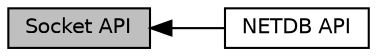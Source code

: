 digraph "Socket API"
{
  edge [fontname="Helvetica",fontsize="10",labelfontname="Helvetica",labelfontsize="10"];
  node [fontname="Helvetica",fontsize="10",shape=box];
  rankdir=LR;
  Node1 [label="Socket API",height=0.2,width=0.4,color="black", fillcolor="grey75", style="filled", fontcolor="black",tooltip=" "];
  Node2 [label="NETDB API",height=0.2,width=0.4,color="black", fillcolor="white", style="filled",URL="$group__netdbapi.html",tooltip=" "];
  Node1->Node2 [shape=plaintext, dir="back", style="solid"];
}
